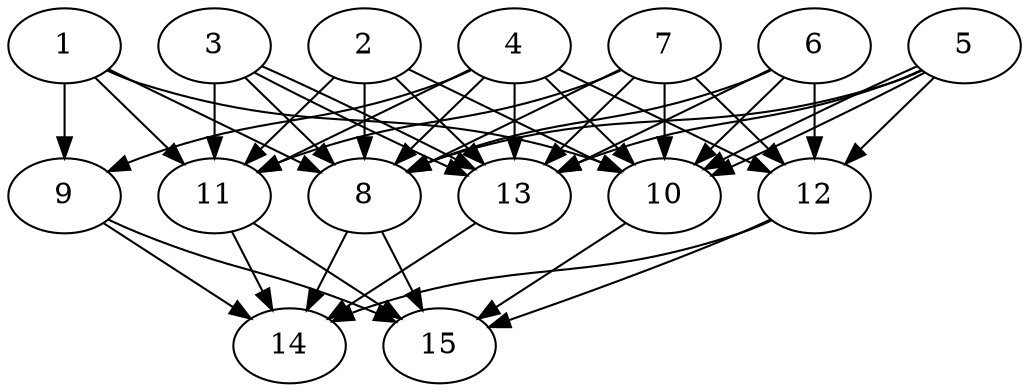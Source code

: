 // DAG automatically generated by daggen at Tue Aug  6 16:26:17 2019
// ./daggen --dot -n 15 --ccr 0.4 --fat 0.6 --regular 0.5 --density 0.9 --mindata 5242880 --maxdata 52428800 
digraph G {
  1 [size="37468160", alpha="0.02", expect_size="14987264"] 
  1 -> 8 [size ="14987264"]
  1 -> 9 [size ="14987264"]
  1 -> 10 [size ="14987264"]
  1 -> 11 [size ="14987264"]
  2 [size="61516800", alpha="0.18", expect_size="24606720"] 
  2 -> 8 [size ="24606720"]
  2 -> 10 [size ="24606720"]
  2 -> 11 [size ="24606720"]
  2 -> 13 [size ="24606720"]
  3 [size="102668800", alpha="0.09", expect_size="41067520"] 
  3 -> 8 [size ="41067520"]
  3 -> 11 [size ="41067520"]
  3 -> 13 [size ="41067520"]
  3 -> 13 [size ="41067520"]
  4 [size="70563840", alpha="0.08", expect_size="28225536"] 
  4 -> 8 [size ="28225536"]
  4 -> 9 [size ="28225536"]
  4 -> 10 [size ="28225536"]
  4 -> 11 [size ="28225536"]
  4 -> 12 [size ="28225536"]
  4 -> 13 [size ="28225536"]
  5 [size="18147840", alpha="0.08", expect_size="7259136"] 
  5 -> 8 [size ="7259136"]
  5 -> 10 [size ="7259136"]
  5 -> 10 [size ="7259136"]
  5 -> 12 [size ="7259136"]
  5 -> 13 [size ="7259136"]
  6 [size="107294720", alpha="0.07", expect_size="42917888"] 
  6 -> 8 [size ="42917888"]
  6 -> 10 [size ="42917888"]
  6 -> 12 [size ="42917888"]
  6 -> 13 [size ="42917888"]
  7 [size="60695040", alpha="0.10", expect_size="24278016"] 
  7 -> 8 [size ="24278016"]
  7 -> 10 [size ="24278016"]
  7 -> 11 [size ="24278016"]
  7 -> 12 [size ="24278016"]
  7 -> 13 [size ="24278016"]
  8 [size="88481280", alpha="0.01", expect_size="35392512"] 
  8 -> 14 [size ="35392512"]
  8 -> 15 [size ="35392512"]
  9 [size="20910080", alpha="0.18", expect_size="8364032"] 
  9 -> 14 [size ="8364032"]
  9 -> 15 [size ="8364032"]
  10 [size="76805120", alpha="0.15", expect_size="30722048"] 
  10 -> 15 [size ="30722048"]
  11 [size="99740160", alpha="0.19", expect_size="39896064"] 
  11 -> 14 [size ="39896064"]
  11 -> 15 [size ="39896064"]
  12 [size="109504000", alpha="0.09", expect_size="43801600"] 
  12 -> 14 [size ="43801600"]
  12 -> 15 [size ="43801600"]
  13 [size="95055360", alpha="0.00", expect_size="38022144"] 
  13 -> 14 [size ="38022144"]
  14 [size="32028160", alpha="0.04", expect_size="12811264"] 
  15 [size="81336320", alpha="0.20", expect_size="32534528"] 
}
